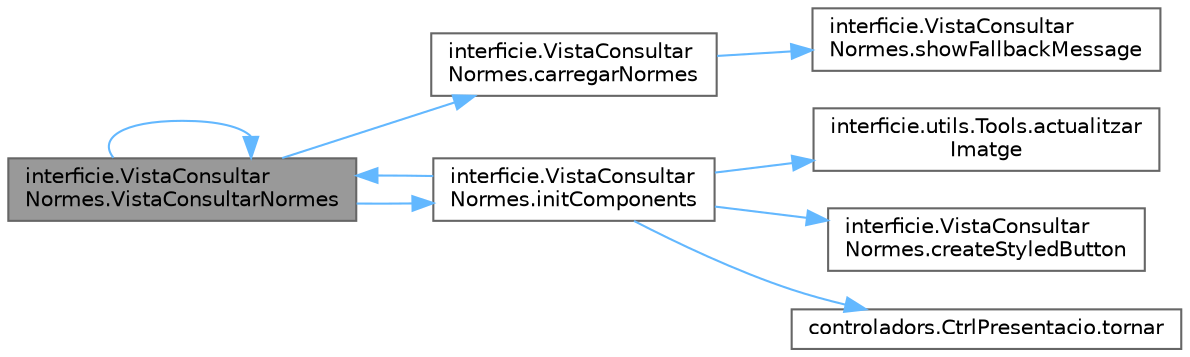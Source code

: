 digraph "interficie.VistaConsultarNormes.VistaConsultarNormes"
{
 // INTERACTIVE_SVG=YES
 // LATEX_PDF_SIZE
  bgcolor="transparent";
  edge [fontname=Helvetica,fontsize=10,labelfontname=Helvetica,labelfontsize=10];
  node [fontname=Helvetica,fontsize=10,shape=box,height=0.2,width=0.4];
  rankdir="LR";
  Node1 [id="Node000001",label="interficie.VistaConsultar\lNormes.VistaConsultarNormes",height=0.2,width=0.4,color="gray40", fillcolor="grey60", style="filled", fontcolor="black",tooltip="Constructora."];
  Node1 -> Node2 [id="edge1_Node000001_Node000002",color="steelblue1",style="solid",tooltip=" "];
  Node2 [id="Node000002",label="interficie.VistaConsultar\lNormes.carregarNormes",height=0.2,width=0.4,color="grey40", fillcolor="white", style="filled",URL="$classinterficie_1_1_vista_consultar_normes.html#a390ada21ee0f0c9d86ac93df08c5716a",tooltip="Llegeix les normes des del fitxer de text i les mostra amb estil HTML."];
  Node2 -> Node3 [id="edge2_Node000002_Node000003",color="steelblue1",style="solid",tooltip=" "];
  Node3 [id="Node000003",label="interficie.VistaConsultar\lNormes.showFallbackMessage",height=0.2,width=0.4,color="grey40", fillcolor="white", style="filled",URL="$classinterficie_1_1_vista_consultar_normes.html#ad1a9a84d1daa2ec0cc320272d3752489",tooltip="Mostra un missatge HTML alternatiu quan no es troba l'arxiu de normes."];
  Node1 -> Node4 [id="edge3_Node000001_Node000004",color="steelblue1",style="solid",tooltip=" "];
  Node4 [id="Node000004",label="interficie.VistaConsultar\lNormes.initComponents",height=0.2,width=0.4,color="grey40", fillcolor="white", style="filled",URL="$classinterficie_1_1_vista_consultar_normes.html#aa2b3d841acae7945dad388f04b002967",tooltip="Inicialitza els components gràfics de la vista."];
  Node4 -> Node5 [id="edge4_Node000004_Node000005",color="steelblue1",style="solid",tooltip=" "];
  Node5 [id="Node000005",label="interficie.utils.Tools.actualitzar\lImatge",height=0.2,width=0.4,color="grey40", fillcolor="white", style="filled",URL="$classinterficie_1_1utils_1_1_tools.html#aad14ef36a2a433a18d49c46a83531892",tooltip="Actualitza la imatge d'un JLabel redimensionant-la per adaptar-se a les mides màximes indicades mante..."];
  Node4 -> Node6 [id="edge5_Node000004_Node000006",color="steelblue1",style="solid",tooltip=" "];
  Node6 [id="Node000006",label="interficie.VistaConsultar\lNormes.createStyledButton",height=0.2,width=0.4,color="grey40", fillcolor="white", style="filled",URL="$classinterficie_1_1_vista_consultar_normes.html#a88dfdf548beb79bf8b7350c52bf4ac94",tooltip="Crea un botó estilitzat amb comportament visual quan el ratolí entra i surt."];
  Node4 -> Node7 [id="edge6_Node000004_Node000007",color="steelblue1",style="solid",tooltip=" "];
  Node7 [id="Node000007",label="controladors.CtrlPresentacio.tornar",height=0.2,width=0.4,color="grey40", fillcolor="white", style="filled",URL="$classcontroladors_1_1_ctrl_presentacio.html#a66901a833c124fd1acc592cea93f4e6d",tooltip="Torna a la vista anterior a l'actual."];
  Node4 -> Node1 [id="edge7_Node000004_Node000001",color="steelblue1",style="solid",tooltip=" "];
  Node1 -> Node1 [id="edge8_Node000001_Node000001",color="steelblue1",style="solid",tooltip=" "];
}
